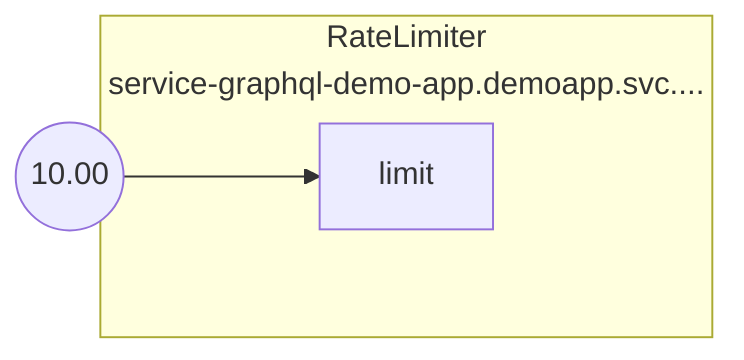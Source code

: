 flowchart LR
FakeConstant0((10.00))
FakeConstant0 --> root.0limit
subgraph root.0[<center>RateLimiter<br/>service-graphql-demo-app.demoapp.svc....</center>]
subgraph root.0_inports[ ]
style root.0_inports fill:none,stroke:none
root.0limit[limit]
end
end